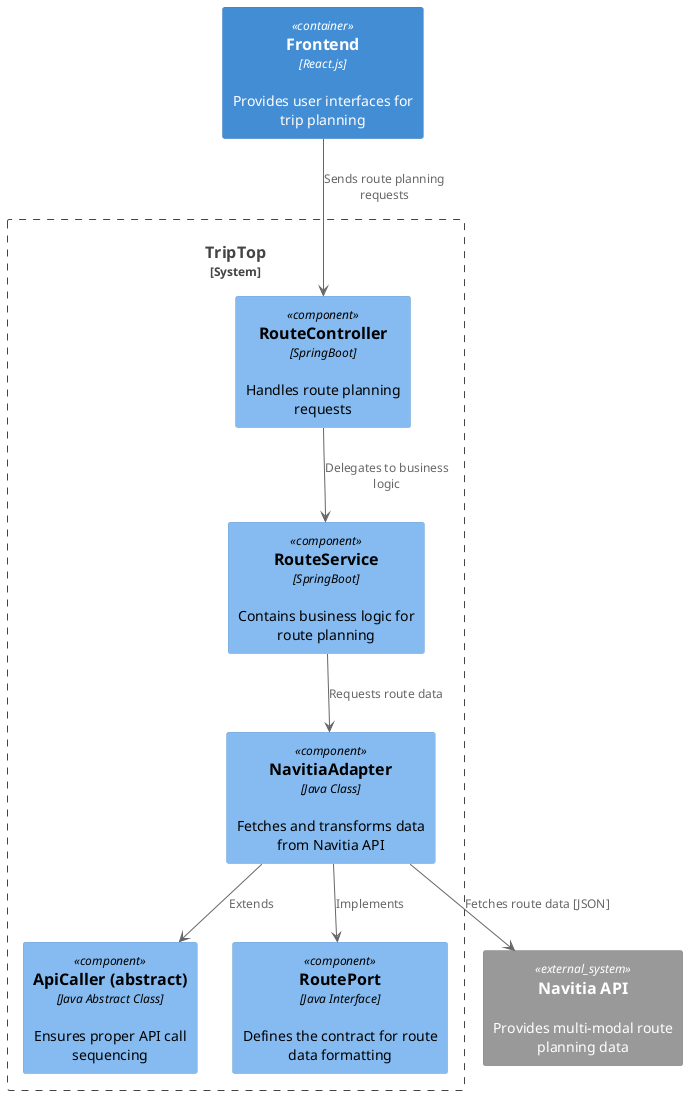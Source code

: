 @startuml
!include <C4/C4_Container>
!include <C4/C4_Component>

Container("frontend", "Frontend", "React.js", "Provides user interfaces for trip planning")

System_Boundary(triptop_core, "TripTop") {
    Component("RouteController", "RouteController", "SpringBoot", "Handles route planning requests")
    Component("RouteService", "RouteService", "SpringBoot", "Contains business logic for route planning")
    Component("ApiCaller", "ApiCaller (abstract)", "Java Abstract Class", "Ensures proper API call sequencing")
    Component("RoutePort", "RoutePort", "Java Interface", "Defines the contract for route data formatting")
    Component("NavitiaAdapter", "NavitiaAdapter", "Java Class", "Fetches and transforms data from Navitia API")
}

System_Ext("NavitiaAPI", "Navitia API", "Provides multi-modal route planning data")

frontend --> RouteController : "Sends route planning requests"
RouteController --> RouteService : "Delegates to business logic"
RouteService --> NavitiaAdapter : "Requests route data"

NavitiaAdapter --> ApiCaller : "Extends"
NavitiaAdapter --> RoutePort : "Implements"

NavitiaAdapter --> NavitiaAPI : "Fetches route data [JSON]"
@enduml

